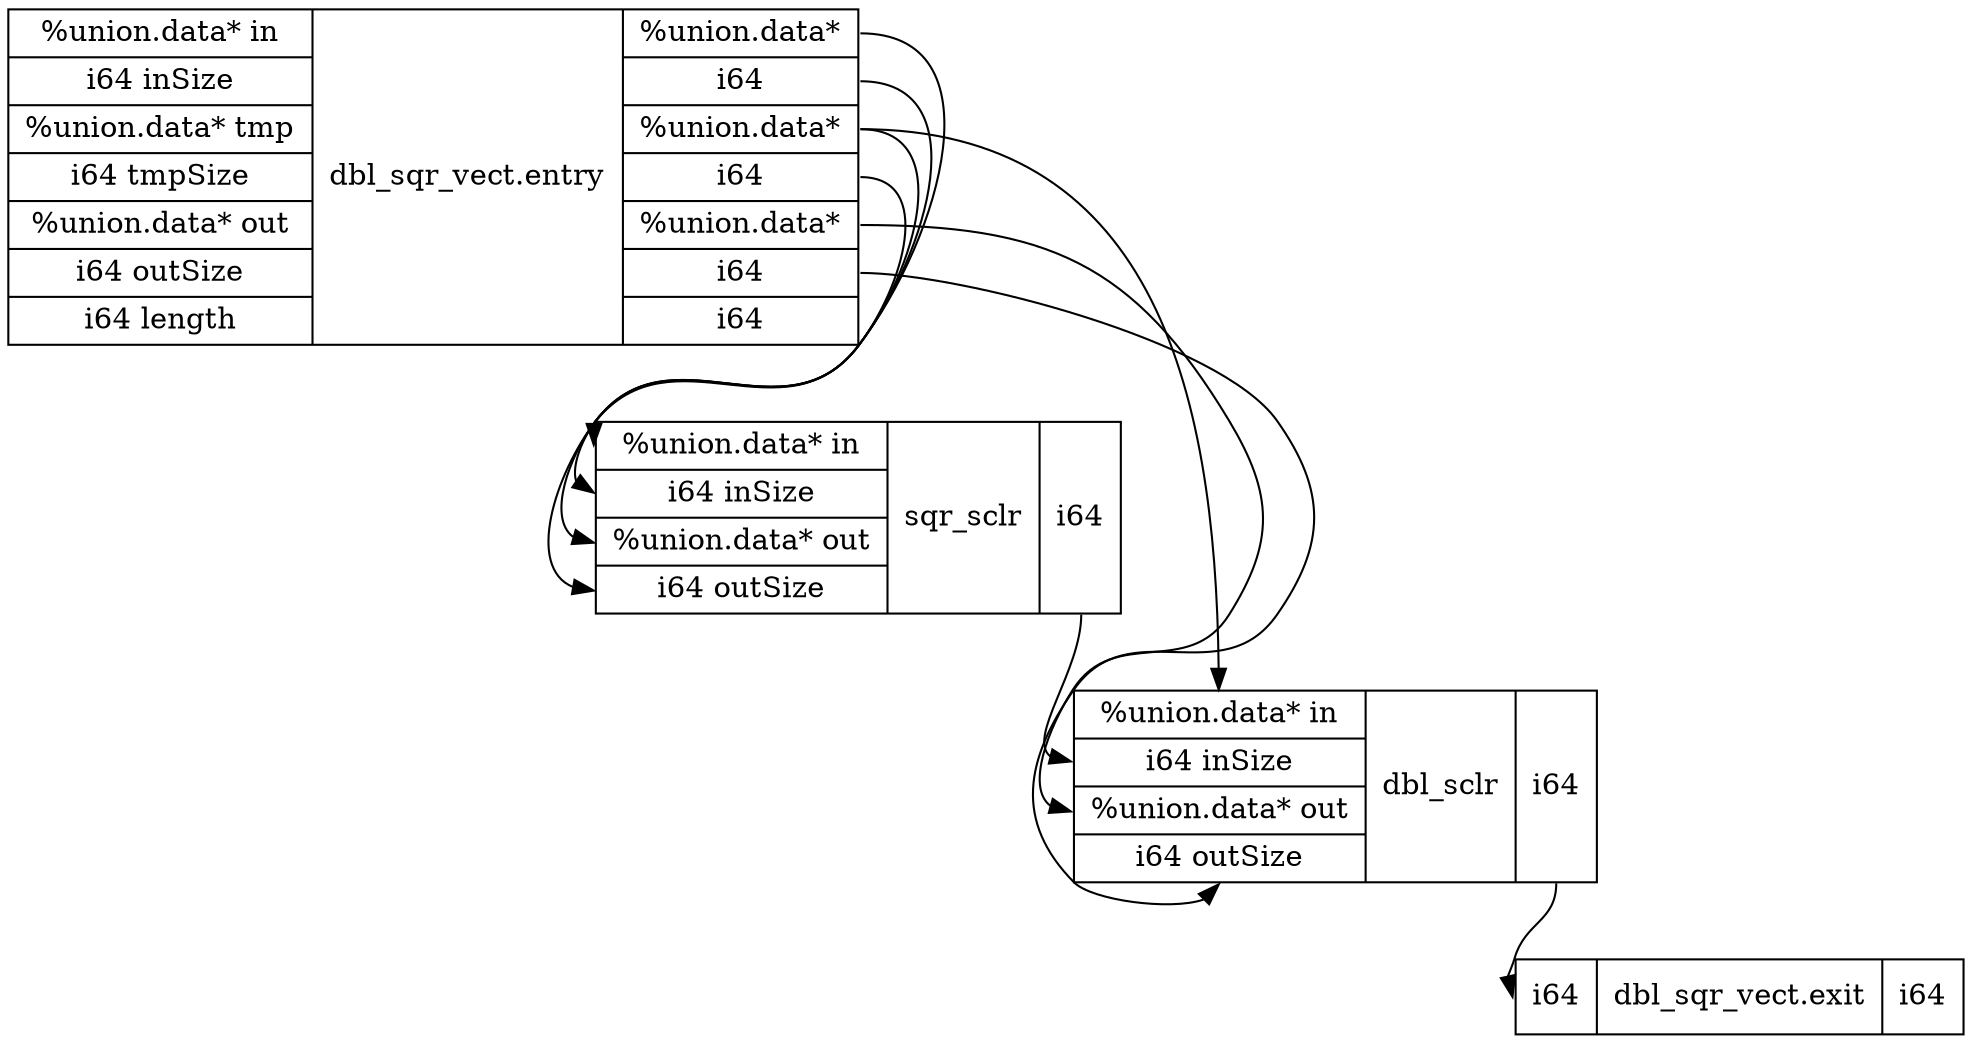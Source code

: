 digraph structs {
	node [shape=record];
	"dbl_sqr_vect.entry" [label="{<i0>%union.data* in|<i1>i64 inSize|<i2>%union.data* tmp|<i3>i64 tmpSize|<i4>%union.data* out|<i5>i64 outSize|<i6>i64 length}|dbl_sqr_vect.entry|{<o0>%union.data*|<o1>i64|<o2>%union.data*|<o3>i64|<o4>%union.data*|<o5>i64|<o6>i64}"];
	"sqr_sclr" [label="{<i0>%union.data* in|<i1>i64 inSize|<i2>%union.data* out|<i3>i64 outSize}|sqr_sclr|{<o0>i64}"];
	"dbl_sqr_vect.exit" [label="{<i0>i64}|dbl_sqr_vect.exit|{<o0>i64}"];
	"dbl_sclr" [label="{<i0>%union.data* in|<i1>i64 inSize|<i2>%union.data* out|<i3>i64 outSize}|dbl_sclr|{<o0>i64}"];

	"dbl_sclr" -> "dbl_sqr_vect.exit" [tailport=o0, headport=i0, ];
	"dbl_sqr_vect.entry" -> "dbl_sclr" [tailport=o2, headport=i0, ];
	"dbl_sqr_vect.entry" -> "sqr_sclr" [tailport=o2, headport=i2, ];
	"sqr_sclr" -> "dbl_sclr" [tailport=o0, headport=i1, ];
	"dbl_sqr_vect.entry" -> "sqr_sclr" [tailport=o3, headport=i3, ];
	"dbl_sqr_vect.entry" -> "dbl_sclr" [tailport=o4, headport=i2, ];
	"dbl_sqr_vect.entry" -> "dbl_sclr" [tailport=o5, headport=i3, ];
	"dbl_sqr_vect.entry" -> "sqr_sclr" [tailport=o0, headport=i0, ];
	"dbl_sqr_vect.entry" -> "sqr_sclr" [tailport=o1, headport=i1, ];
}
